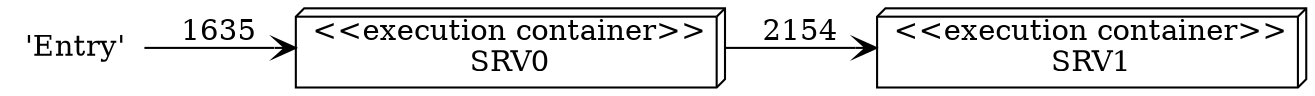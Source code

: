 digraph G {
 rankdir=LR;
"depNode_0" [label="'Entry'",shape="none"]

"depNode_2" [label="<<execution container>>\nSRV0",shape="box3d",style="filled",color="#000000",fillcolor="white"]

"depNode_1" [label="<<execution container>>\nSRV1",shape="box3d",style="filled",color="#000000",fillcolor="white"]

depNode_0->depNode_2[label=1635, style="solid", arrowhead="open", color="#000000"]
depNode_2->depNode_1[label=2154, style="solid", arrowhead="open", color="#000000"]
}

